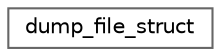 digraph "Graphical Class Hierarchy"
{
 // LATEX_PDF_SIZE
  bgcolor="transparent";
  edge [fontname=Helvetica,fontsize=10,labelfontname=Helvetica,labelfontsize=10];
  node [fontname=Helvetica,fontsize=10,shape=box,height=0.2,width=0.4];
  rankdir="LR";
  Node0 [id="Node000000",label="dump_file_struct",height=0.2,width=0.4,color="grey40", fillcolor="white", style="filled",URL="$structdump__file__struct.html",tooltip=" "];
}
